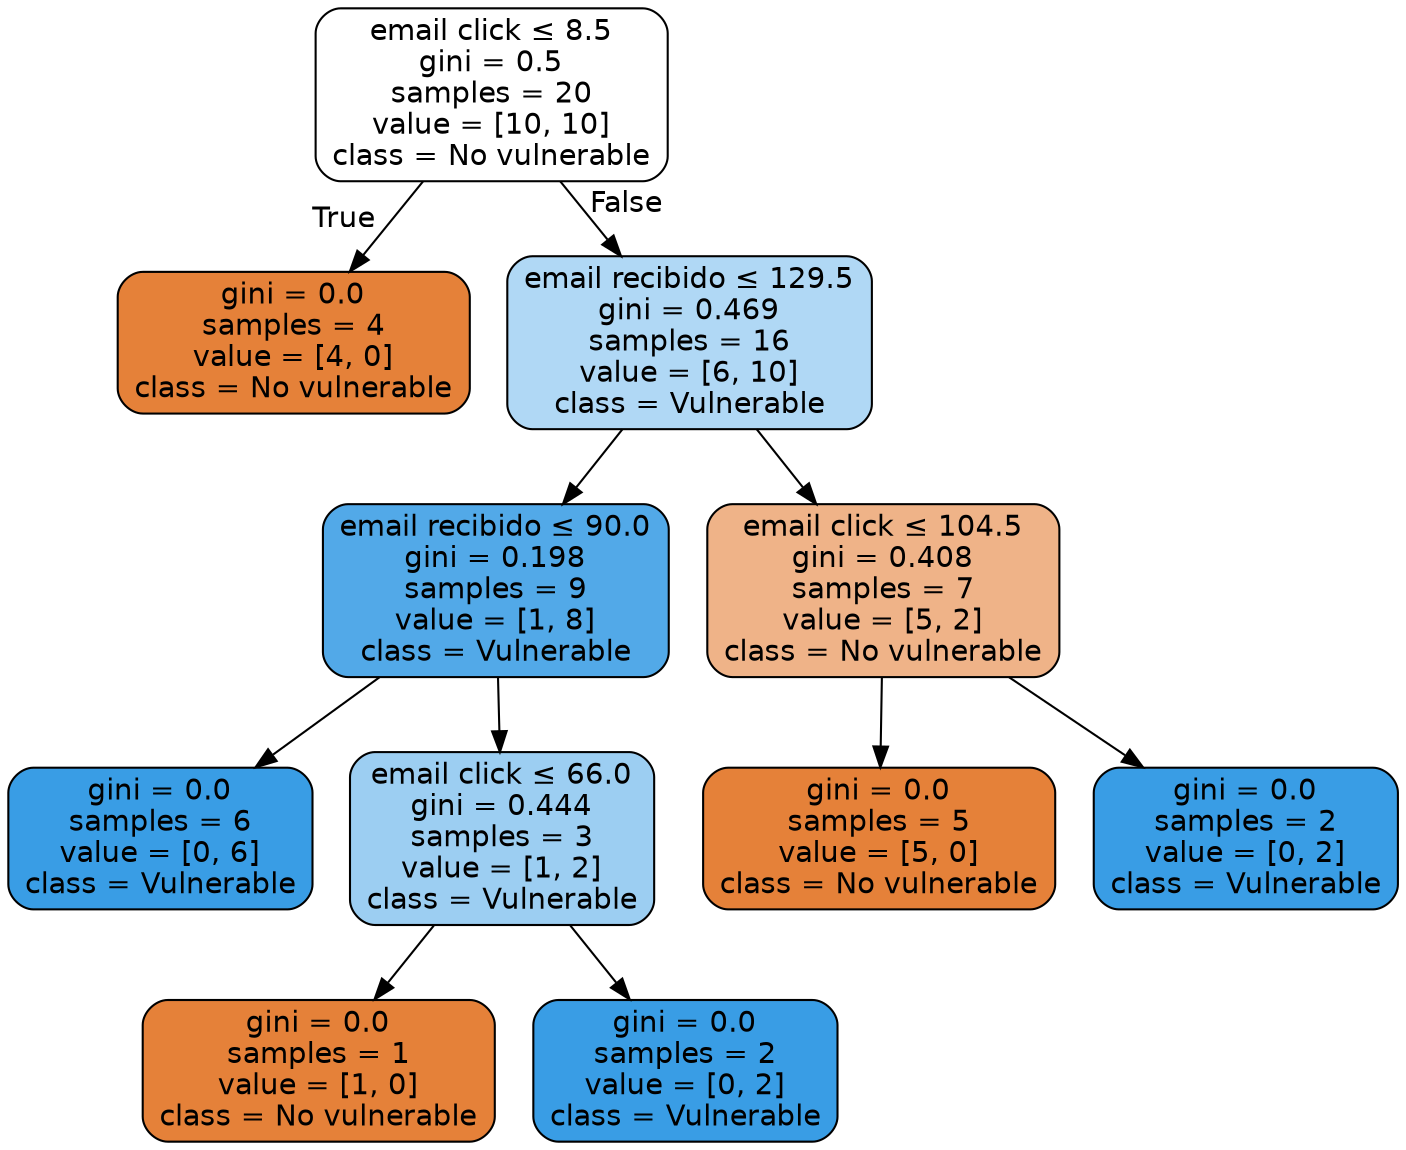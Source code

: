 digraph Tree {
node [shape=box, style="filled, rounded", color="black", fontname="helvetica"] ;
edge [fontname="helvetica"] ;
0 [label=<email click &le; 8.5<br/>gini = 0.5<br/>samples = 20<br/>value = [10, 10]<br/>class = No vulnerable>, fillcolor="#ffffff"] ;
1 [label=<gini = 0.0<br/>samples = 4<br/>value = [4, 0]<br/>class = No vulnerable>, fillcolor="#e58139"] ;
0 -> 1 [labeldistance=2.5, labelangle=45, headlabel="True"] ;
2 [label=<email recibido &le; 129.5<br/>gini = 0.469<br/>samples = 16<br/>value = [6, 10]<br/>class = Vulnerable>, fillcolor="#b0d8f5"] ;
0 -> 2 [labeldistance=2.5, labelangle=-45, headlabel="False"] ;
3 [label=<email recibido &le; 90.0<br/>gini = 0.198<br/>samples = 9<br/>value = [1, 8]<br/>class = Vulnerable>, fillcolor="#52a9e8"] ;
2 -> 3 ;
4 [label=<gini = 0.0<br/>samples = 6<br/>value = [0, 6]<br/>class = Vulnerable>, fillcolor="#399de5"] ;
3 -> 4 ;
5 [label=<email click &le; 66.0<br/>gini = 0.444<br/>samples = 3<br/>value = [1, 2]<br/>class = Vulnerable>, fillcolor="#9ccef2"] ;
3 -> 5 ;
6 [label=<gini = 0.0<br/>samples = 1<br/>value = [1, 0]<br/>class = No vulnerable>, fillcolor="#e58139"] ;
5 -> 6 ;
7 [label=<gini = 0.0<br/>samples = 2<br/>value = [0, 2]<br/>class = Vulnerable>, fillcolor="#399de5"] ;
5 -> 7 ;
8 [label=<email click &le; 104.5<br/>gini = 0.408<br/>samples = 7<br/>value = [5, 2]<br/>class = No vulnerable>, fillcolor="#efb388"] ;
2 -> 8 ;
9 [label=<gini = 0.0<br/>samples = 5<br/>value = [5, 0]<br/>class = No vulnerable>, fillcolor="#e58139"] ;
8 -> 9 ;
10 [label=<gini = 0.0<br/>samples = 2<br/>value = [0, 2]<br/>class = Vulnerable>, fillcolor="#399de5"] ;
8 -> 10 ;
}
